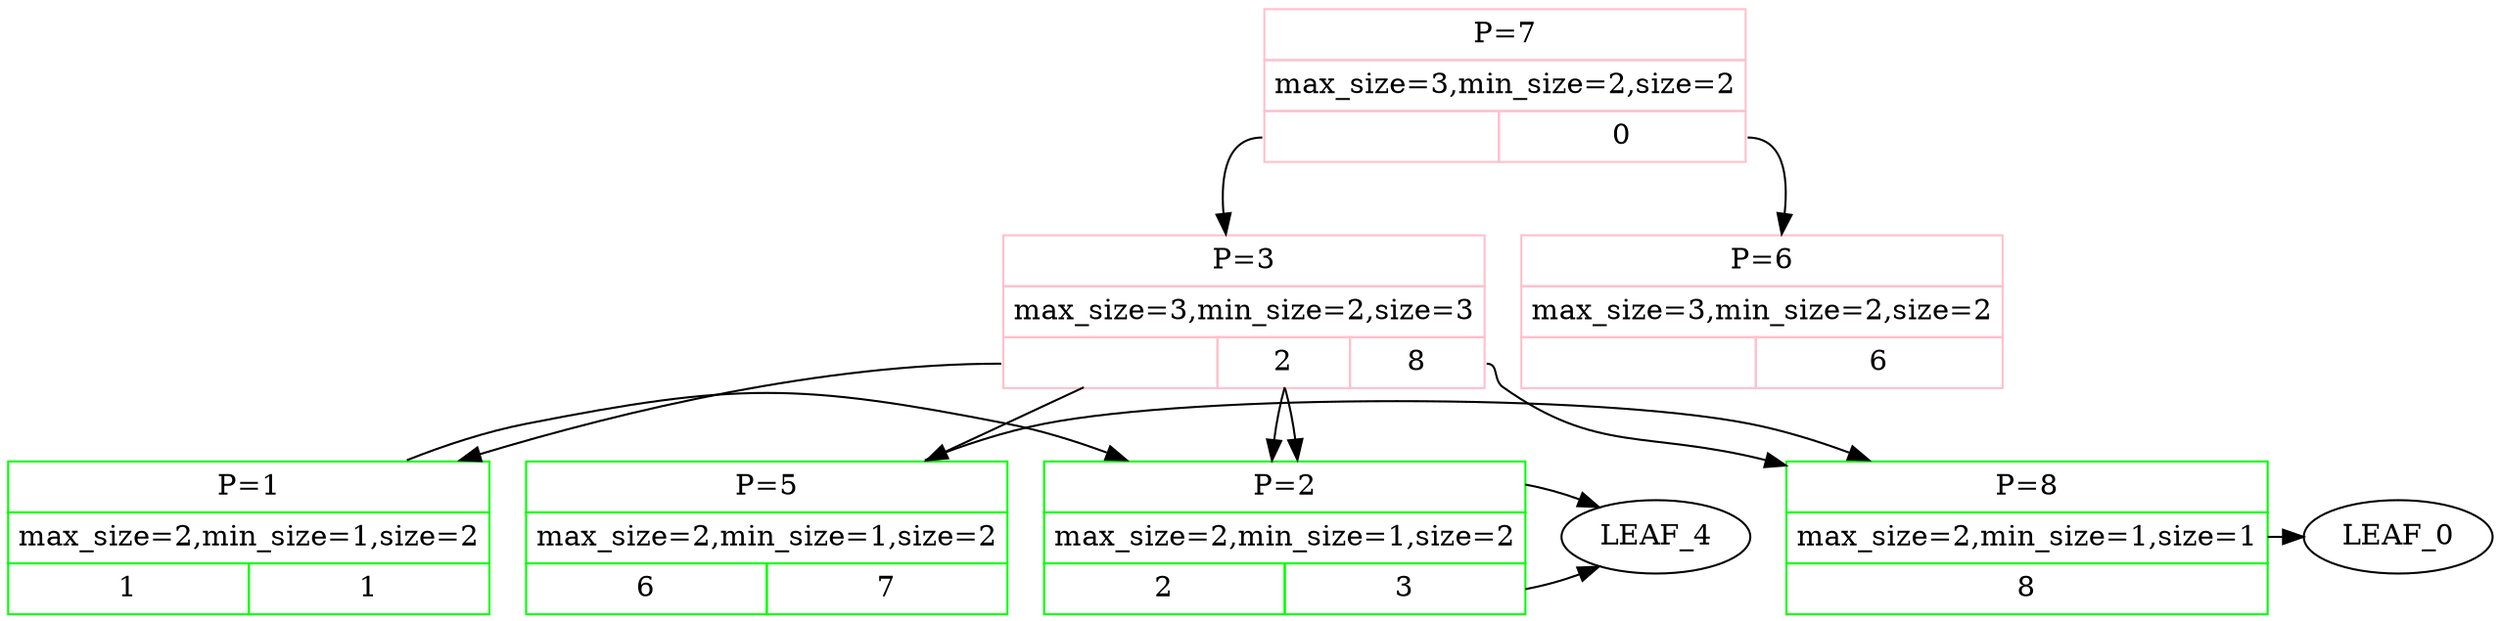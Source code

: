 digraph G {
INT_7[shape=plain color=pink label=<<TABLE BORDER="0" CELLBORDER="1" CELLSPACING="0" CELLPADDING="4">
<TR><TD COLSPAN="2">P=7</TD></TR>
<TR><TD COLSPAN="2">max_size=3,min_size=2,size=2</TD></TR>
<TR><TD PORT="p3"> </TD>
<TD PORT="p6">0</TD>
</TR></TABLE>>];
INT_3[shape=plain color=pink label=<<TABLE BORDER="0" CELLBORDER="1" CELLSPACING="0" CELLPADDING="4">
<TR><TD COLSPAN="3">P=3</TD></TR>
<TR><TD COLSPAN="3">max_size=3,min_size=2,size=3</TD></TR>
<TR><TD PORT="p1"> </TD>
<TD PORT="p2">2</TD>
<TD PORT="p8">8</TD>
</TR></TABLE>>];
INT_7:p3 -> INT_3;
LEAF_1[shape=plain color=green label=<<TABLE BORDER="0" CELLBORDER="1" CELLSPACING="0" CELLPADDING="4">
<TR><TD COLSPAN="2">P=1</TD></TR>
<TR><TD COLSPAN="2">max_size=2,min_size=1,size=2</TD></TR>
<TR><TD>1</TD>
<TD>1</TD>
</TR></TABLE>>];
LEAF_1 -> LEAF_2;
{rank=same LEAF_1 LEAF_2};
INT_3:p1 -> LEAF_1;
LEAF_2[shape=plain color=green label=<<TABLE BORDER="0" CELLBORDER="1" CELLSPACING="0" CELLPADDING="4">
<TR><TD COLSPAN="2">P=2</TD></TR>
<TR><TD COLSPAN="2">max_size=2,min_size=1,size=2</TD></TR>
<TR><TD>2</TD>
<TD>3</TD>
</TR></TABLE>>];
LEAF_2 -> LEAF_4;
{rank=same LEAF_2 LEAF_4};
INT_3:p2 -> LEAF_2;
LEAF_8[shape=plain color=green label=<<TABLE BORDER="0" CELLBORDER="1" CELLSPACING="0" CELLPADDING="4">
<TR><TD COLSPAN="1">P=8</TD></TR>
<TR><TD COLSPAN="1">max_size=2,min_size=1,size=1</TD></TR>
<TR><TD>8</TD>
</TR></TABLE>>];
LEAF_8 -> LEAF_0;
{rank=same LEAF_8 LEAF_0};
INT_3:p8 -> LEAF_8;
INT_6[shape=plain color=pink label=<<TABLE BORDER="0" CELLBORDER="1" CELLSPACING="0" CELLPADDING="4">
<TR><TD COLSPAN="2">P=6</TD></TR>
<TR><TD COLSPAN="2">max_size=3,min_size=2,size=2</TD></TR>
<TR><TD PORT="p2"> </TD>
<TD PORT="p5">6</TD>
</TR></TABLE>>];
INT_7:p6 -> INT_6;
LEAF_2[shape=plain color=green label=<<TABLE BORDER="0" CELLBORDER="1" CELLSPACING="0" CELLPADDING="4">
<TR><TD COLSPAN="2">P=2</TD></TR>
<TR><TD COLSPAN="2">max_size=2,min_size=1,size=2</TD></TR>
<TR><TD>2</TD>
<TD>3</TD>
</TR></TABLE>>];
LEAF_2 -> LEAF_4;
{rank=same LEAF_2 LEAF_4};
INT_3:p2 -> LEAF_2;
LEAF_5[shape=plain color=green label=<<TABLE BORDER="0" CELLBORDER="1" CELLSPACING="0" CELLPADDING="4">
<TR><TD COLSPAN="2">P=5</TD></TR>
<TR><TD COLSPAN="2">max_size=2,min_size=1,size=2</TD></TR>
<TR><TD>6</TD>
<TD>7</TD>
</TR></TABLE>>];
LEAF_5 -> LEAF_8;
{rank=same LEAF_5 LEAF_8};
INT_3:p5 -> LEAF_5;
{rank=same INT_3 INT_6};
}
